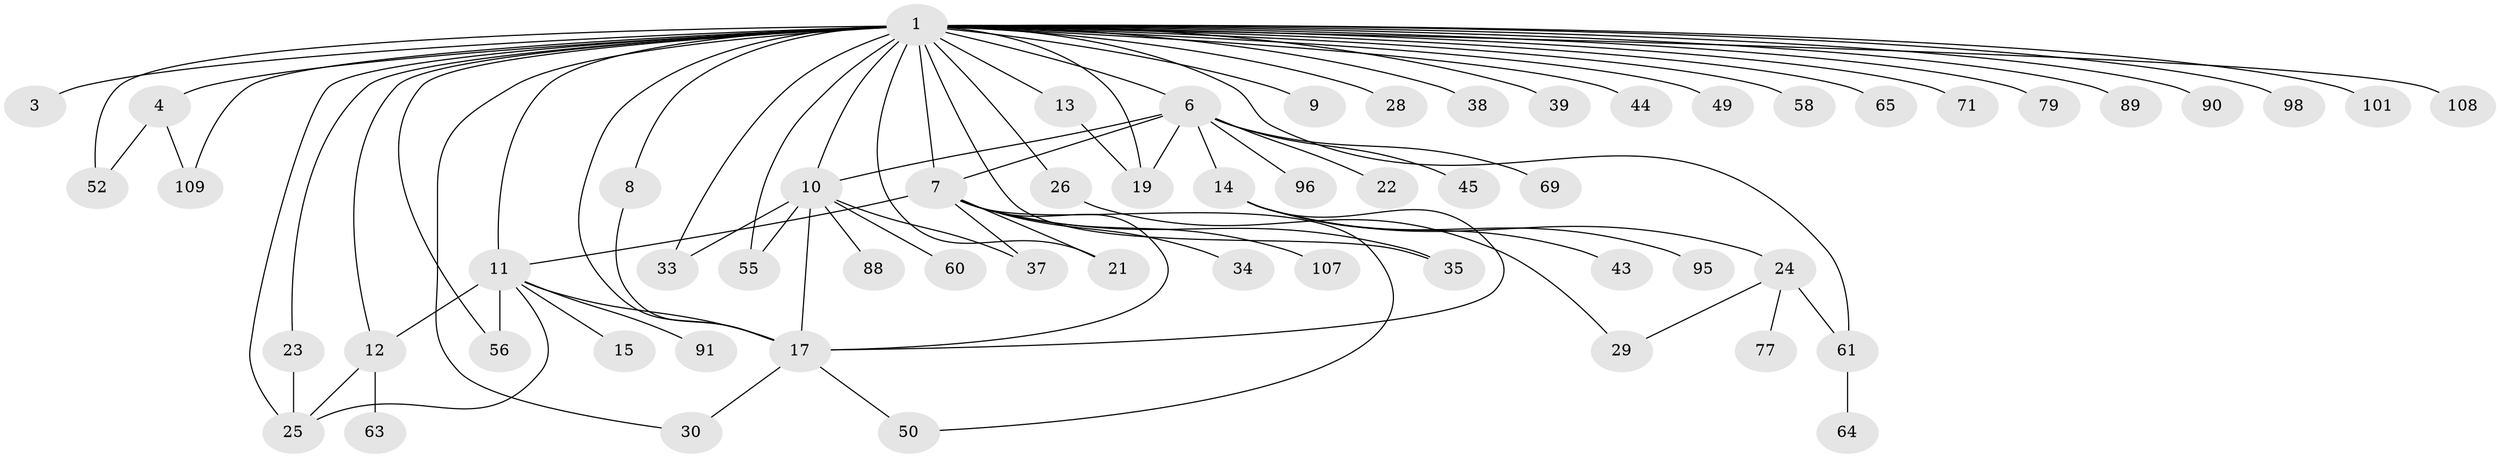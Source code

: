 // original degree distribution, {8: 0.025423728813559324, 41: 0.00847457627118644, 1: 0.4830508474576271, 3: 0.11016949152542373, 9: 0.01694915254237288, 11: 0.00847457627118644, 2: 0.2288135593220339, 5: 0.03389830508474576, 4: 0.06779661016949153, 7: 0.01694915254237288}
// Generated by graph-tools (version 1.1) at 2025/14/03/09/25 04:14:23]
// undirected, 59 vertices, 84 edges
graph export_dot {
graph [start="1"]
  node [color=gray90,style=filled];
  1 [super="+2+87+85+36+51"];
  3;
  4;
  6;
  7 [super="+20+66+99+114+82+18+47"];
  8;
  9 [super="+92"];
  10;
  11 [super="+16+42"];
  12;
  13 [super="+54+41+67"];
  14;
  15;
  17 [super="+74+113+53"];
  19 [super="+105"];
  21;
  22;
  23 [super="+86+75"];
  24;
  25 [super="+31"];
  26;
  28;
  29 [super="+112"];
  30 [super="+83"];
  33 [super="+40"];
  34;
  35;
  37 [super="+78"];
  38 [super="+62"];
  39;
  43;
  44 [super="+48"];
  45 [super="+97"];
  49;
  50;
  52 [super="+72"];
  55;
  56;
  58;
  60;
  61;
  63 [super="+81"];
  64;
  65;
  69;
  71;
  77;
  79;
  88;
  89;
  90;
  91;
  95;
  96;
  98 [super="+102"];
  101;
  107;
  108;
  109;
  1 -- 6;
  1 -- 3;
  1 -- 4;
  1 -- 7 [weight=4];
  1 -- 8;
  1 -- 9;
  1 -- 10;
  1 -- 11 [weight=4];
  1 -- 12;
  1 -- 13 [weight=2];
  1 -- 17;
  1 -- 19;
  1 -- 21;
  1 -- 23;
  1 -- 25;
  1 -- 26;
  1 -- 28;
  1 -- 30;
  1 -- 33;
  1 -- 35;
  1 -- 38;
  1 -- 39;
  1 -- 44;
  1 -- 49;
  1 -- 52 [weight=2];
  1 -- 55;
  1 -- 56;
  1 -- 58;
  1 -- 61;
  1 -- 65;
  1 -- 71;
  1 -- 79;
  1 -- 89;
  1 -- 90;
  1 -- 98;
  1 -- 101;
  1 -- 108;
  1 -- 109;
  4 -- 52;
  4 -- 109;
  6 -- 10;
  6 -- 14;
  6 -- 19;
  6 -- 22;
  6 -- 45;
  6 -- 69;
  6 -- 96;
  6 -- 7;
  7 -- 34;
  7 -- 35;
  7 -- 50;
  7 -- 37;
  7 -- 107;
  7 -- 21;
  7 -- 11;
  7 -- 17;
  8 -- 17;
  10 -- 17 [weight=2];
  10 -- 33;
  10 -- 37;
  10 -- 55;
  10 -- 60;
  10 -- 88;
  11 -- 12;
  11 -- 15;
  11 -- 17 [weight=2];
  11 -- 91;
  11 -- 56;
  11 -- 25;
  12 -- 63;
  12 -- 25;
  13 -- 19;
  14 -- 24;
  14 -- 43;
  14 -- 95;
  14 -- 17;
  17 -- 30;
  17 -- 50;
  23 -- 25;
  24 -- 29;
  24 -- 61;
  24 -- 77;
  26 -- 29;
  61 -- 64;
}
